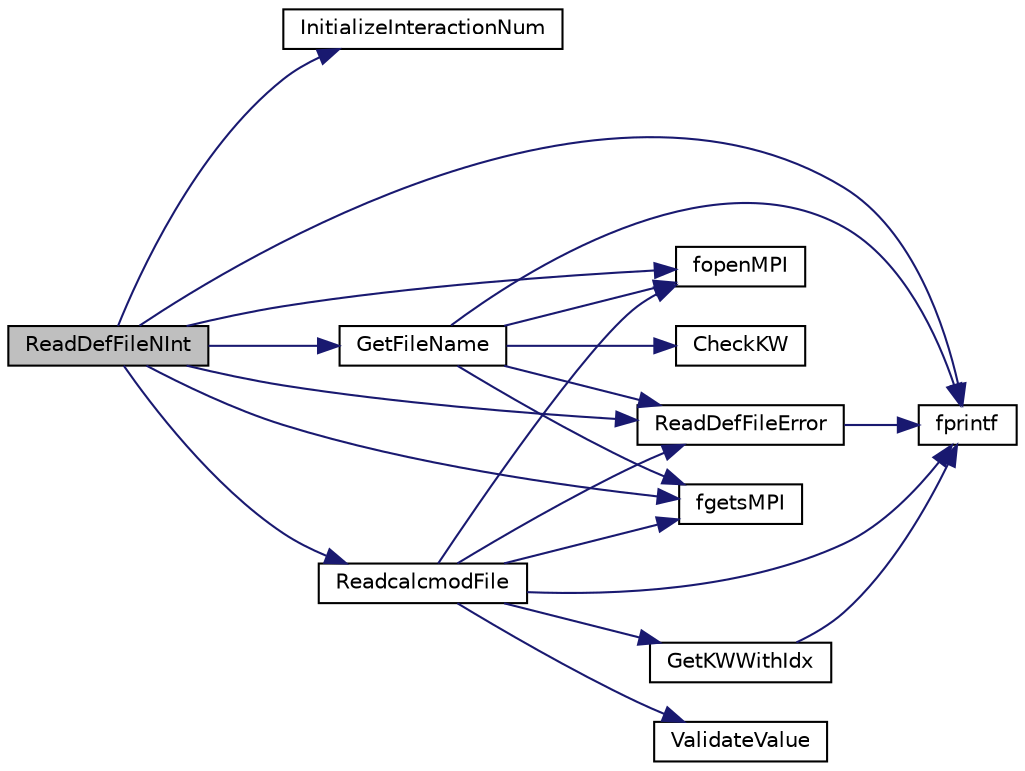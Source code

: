digraph "ReadDefFileNInt"
{
 // INTERACTIVE_SVG=YES
  edge [fontname="Helvetica",fontsize="10",labelfontname="Helvetica",labelfontsize="10"];
  node [fontname="Helvetica",fontsize="10",shape=record];
  rankdir="LR";
  Node1 [label="ReadDefFileNInt",height=0.2,width=0.4,color="black", fillcolor="grey75", style="filled", fontcolor="black"];
  Node1 -> Node2 [color="midnightblue",fontsize="10",style="solid",fontname="Helvetica"];
  Node2 [label="InitializeInteractionNum",height=0.2,width=0.4,color="black", fillcolor="white", style="filled",URL="$readdef_8c.html#a1422ba60c3e8b188b44a30ed63e4ce68"];
  Node1 -> Node3 [color="midnightblue",fontsize="10",style="solid",fontname="Helvetica"];
  Node3 [label="fprintf",height=0.2,width=0.4,color="black", fillcolor="white", style="filled",URL="$xfreemem__large_8c.html#a5c1bb0da45eec945c4cc3233c7d8427e"];
  Node1 -> Node4 [color="midnightblue",fontsize="10",style="solid",fontname="Helvetica"];
  Node4 [label="GetFileName",height=0.2,width=0.4,color="black", fillcolor="white", style="filled",URL="$readdef_8c.html#a500b57266b13cf3bc4a89f222179a03d",tooltip="Function of Fitting FileName. "];
  Node4 -> Node5 [color="midnightblue",fontsize="10",style="solid",fontname="Helvetica"];
  Node5 [label="fopenMPI",height=0.2,width=0.4,color="black", fillcolor="white", style="filled",URL="$wrapper_m_p_i_8h.html#a405f88de519282b8e7605988745f42ae"];
  Node4 -> Node6 [color="midnightblue",fontsize="10",style="solid",fontname="Helvetica"];
  Node6 [label="ReadDefFileError",height=0.2,width=0.4,color="black", fillcolor="white", style="filled",URL="$readdef_8c.html#a21479192d729f0d76654f014b63b6d7a",tooltip="Error Function of reading def files. "];
  Node6 -> Node3 [color="midnightblue",fontsize="10",style="solid",fontname="Helvetica"];
  Node4 -> Node7 [color="midnightblue",fontsize="10",style="solid",fontname="Helvetica"];
  Node7 [label="fgetsMPI",height=0.2,width=0.4,color="black", fillcolor="white", style="filled",URL="$wrapper_m_p_i_8h.html#aa75a96d74dddc8e6921813225e318551"];
  Node4 -> Node3 [color="midnightblue",fontsize="10",style="solid",fontname="Helvetica"];
  Node4 -> Node8 [color="midnightblue",fontsize="10",style="solid",fontname="Helvetica"];
  Node8 [label="CheckKW",height=0.2,width=0.4,color="black", fillcolor="white", style="filled",URL="$readdef_8c.html#ad8ab1bf637b562388b376ffe8bbff91b",tooltip="Function of Checking keyword in NameList file. "];
  Node1 -> Node5 [color="midnightblue",fontsize="10",style="solid",fontname="Helvetica"];
  Node1 -> Node6 [color="midnightblue",fontsize="10",style="solid",fontname="Helvetica"];
  Node1 -> Node9 [color="midnightblue",fontsize="10",style="solid",fontname="Helvetica"];
  Node9 [label="ReadcalcmodFile",height=0.2,width=0.4,color="black", fillcolor="white", style="filled",URL="$readdef_8c.html#ab8b765c6b13b09923368a2c8bec319ca",tooltip="Function of Reading calcmod file. "];
  Node9 -> Node5 [color="midnightblue",fontsize="10",style="solid",fontname="Helvetica"];
  Node9 -> Node6 [color="midnightblue",fontsize="10",style="solid",fontname="Helvetica"];
  Node9 -> Node7 [color="midnightblue",fontsize="10",style="solid",fontname="Helvetica"];
  Node9 -> Node10 [color="midnightblue",fontsize="10",style="solid",fontname="Helvetica"];
  Node10 [label="GetKWWithIdx",height=0.2,width=0.4,color="black", fillcolor="white", style="filled",URL="$readdef_8c.html#a3d8c84b499f7188fc876ad1d53349b79",tooltip="Function of Getting keyword and it&#39;s variable from characters. "];
  Node10 -> Node3 [color="midnightblue",fontsize="10",style="solid",fontname="Helvetica"];
  Node9 -> Node3 [color="midnightblue",fontsize="10",style="solid",fontname="Helvetica"];
  Node9 -> Node11 [color="midnightblue",fontsize="10",style="solid",fontname="Helvetica"];
  Node11 [label="ValidateValue",height=0.2,width=0.4,color="black", fillcolor="white", style="filled",URL="$readdef_8c.html#a87fdc6e7a1d1ea9e10f42aa6ef0a0b7a",tooltip="Function of Validating value. "];
  Node1 -> Node7 [color="midnightblue",fontsize="10",style="solid",fontname="Helvetica"];
}
